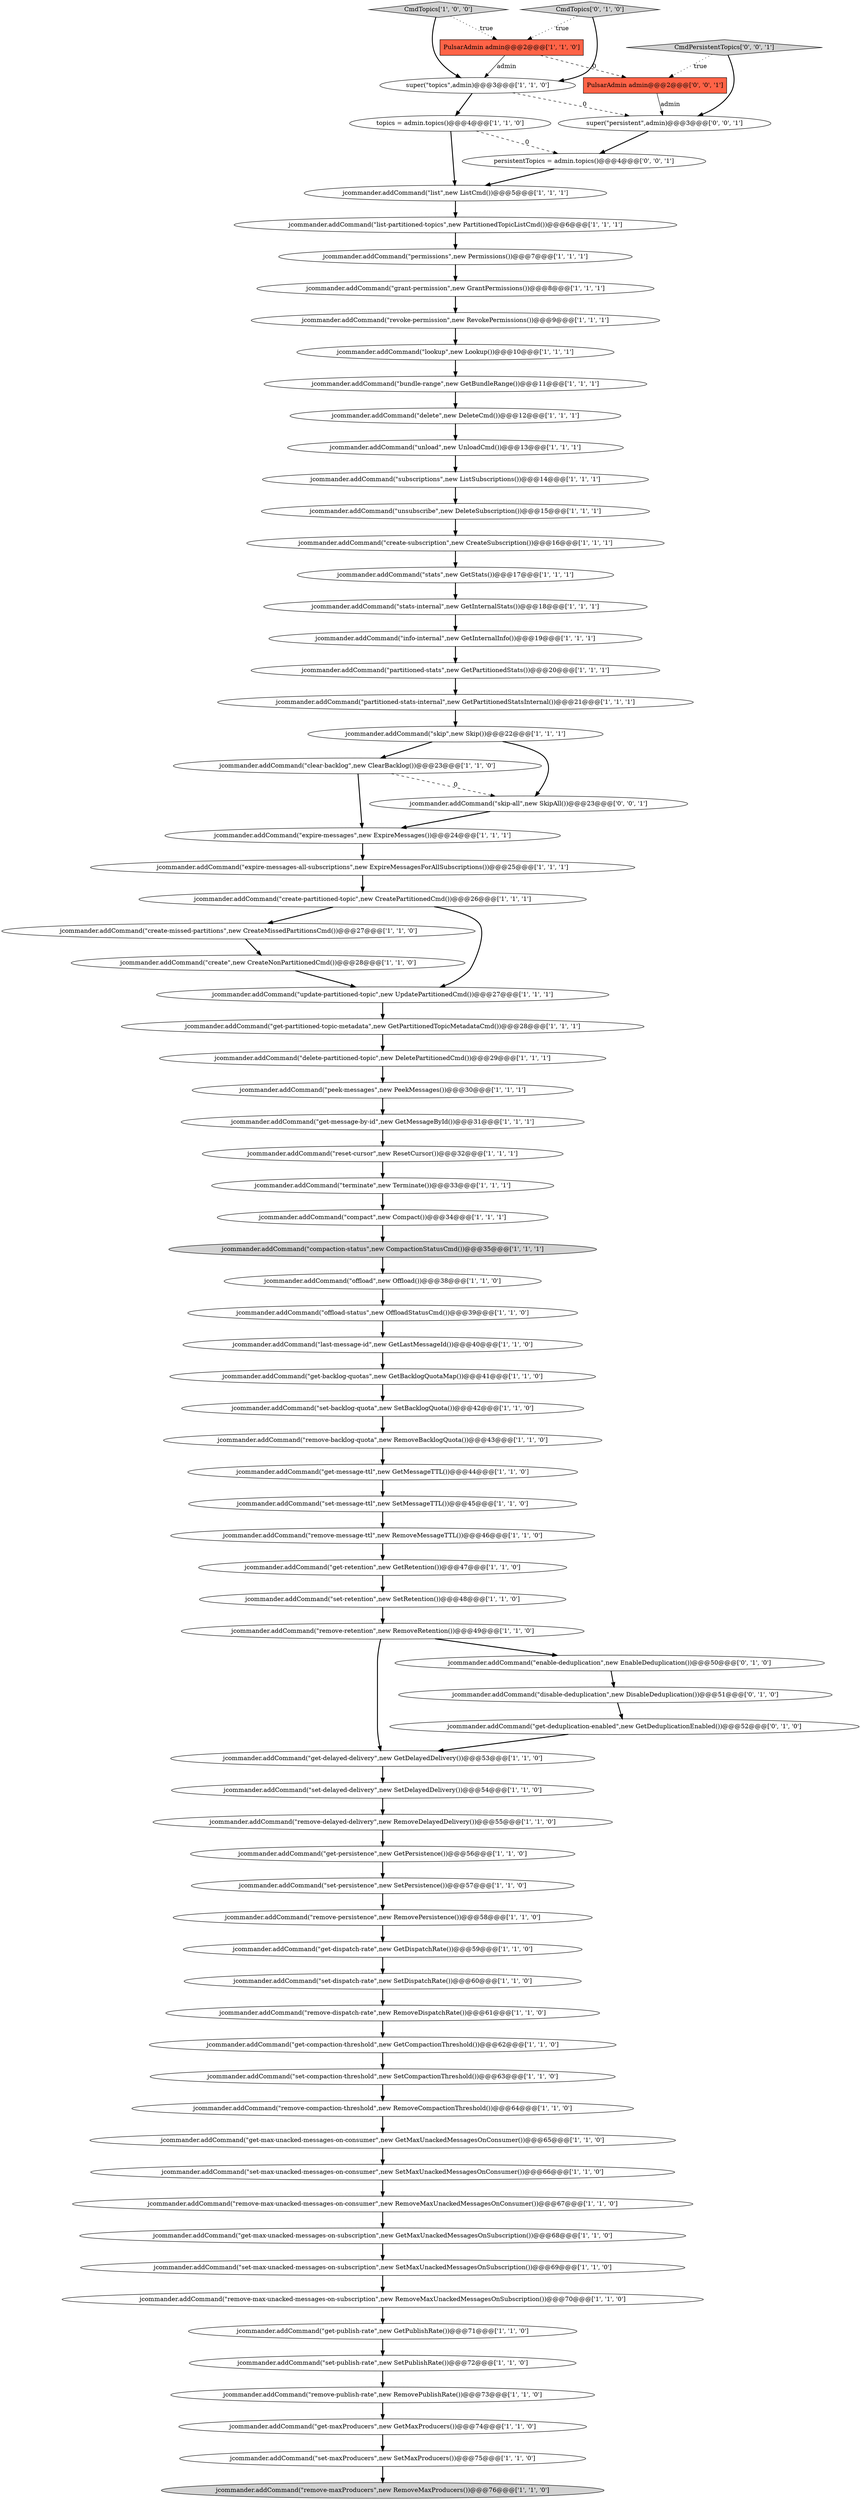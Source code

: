 digraph {
27 [style = filled, label = "jcommander.addCommand(\"info-internal\",new GetInternalInfo())@@@19@@@['1', '1', '1']", fillcolor = white, shape = ellipse image = "AAA0AAABBB1BBB"];
5 [style = filled, label = "jcommander.addCommand(\"create\",new CreateNonPartitionedCmd())@@@28@@@['1', '1', '0']", fillcolor = white, shape = ellipse image = "AAA0AAABBB1BBB"];
45 [style = filled, label = "jcommander.addCommand(\"partitioned-stats\",new GetPartitionedStats())@@@20@@@['1', '1', '1']", fillcolor = white, shape = ellipse image = "AAA0AAABBB1BBB"];
40 [style = filled, label = "jcommander.addCommand(\"update-partitioned-topic\",new UpdatePartitionedCmd())@@@27@@@['1', '1', '1']", fillcolor = white, shape = ellipse image = "AAA0AAABBB1BBB"];
79 [style = filled, label = "PulsarAdmin admin@@@2@@@['0', '0', '1']", fillcolor = tomato, shape = box image = "AAA0AAABBB3BBB"];
54 [style = filled, label = "jcommander.addCommand(\"get-partitioned-topic-metadata\",new GetPartitionedTopicMetadataCmd())@@@28@@@['1', '1', '1']", fillcolor = white, shape = ellipse image = "AAA0AAABBB1BBB"];
21 [style = filled, label = "jcommander.addCommand(\"subscriptions\",new ListSubscriptions())@@@14@@@['1', '1', '1']", fillcolor = white, shape = ellipse image = "AAA0AAABBB1BBB"];
35 [style = filled, label = "jcommander.addCommand(\"remove-retention\",new RemoveRetention())@@@49@@@['1', '1', '0']", fillcolor = white, shape = ellipse image = "AAA0AAABBB1BBB"];
78 [style = filled, label = "persistentTopics = admin.topics()@@@4@@@['0', '0', '1']", fillcolor = white, shape = ellipse image = "AAA0AAABBB3BBB"];
15 [style = filled, label = "jcommander.addCommand(\"set-backlog-quota\",new SetBacklogQuota())@@@42@@@['1', '1', '0']", fillcolor = white, shape = ellipse image = "AAA0AAABBB1BBB"];
65 [style = filled, label = "topics = admin.topics()@@@4@@@['1', '1', '0']", fillcolor = white, shape = ellipse image = "AAA0AAABBB1BBB"];
24 [style = filled, label = "jcommander.addCommand(\"set-compaction-threshold\",new SetCompactionThreshold())@@@63@@@['1', '1', '0']", fillcolor = white, shape = ellipse image = "AAA0AAABBB1BBB"];
33 [style = filled, label = "jcommander.addCommand(\"get-persistence\",new GetPersistence())@@@56@@@['1', '1', '0']", fillcolor = white, shape = ellipse image = "AAA0AAABBB1BBB"];
67 [style = filled, label = "jcommander.addCommand(\"set-dispatch-rate\",new SetDispatchRate())@@@60@@@['1', '1', '0']", fillcolor = white, shape = ellipse image = "AAA0AAABBB1BBB"];
28 [style = filled, label = "jcommander.addCommand(\"clear-backlog\",new ClearBacklog())@@@23@@@['1', '1', '0']", fillcolor = white, shape = ellipse image = "AAA0AAABBB1BBB"];
51 [style = filled, label = "jcommander.addCommand(\"get-retention\",new GetRetention())@@@47@@@['1', '1', '0']", fillcolor = white, shape = ellipse image = "AAA0AAABBB1BBB"];
58 [style = filled, label = "jcommander.addCommand(\"remove-compaction-threshold\",new RemoveCompactionThreshold())@@@64@@@['1', '1', '0']", fillcolor = white, shape = ellipse image = "AAA0AAABBB1BBB"];
25 [style = filled, label = "jcommander.addCommand(\"set-maxProducers\",new SetMaxProducers())@@@75@@@['1', '1', '0']", fillcolor = white, shape = ellipse image = "AAA0AAABBB1BBB"];
56 [style = filled, label = "jcommander.addCommand(\"get-publish-rate\",new GetPublishRate())@@@71@@@['1', '1', '0']", fillcolor = white, shape = ellipse image = "AAA0AAABBB1BBB"];
10 [style = filled, label = "jcommander.addCommand(\"set-message-ttl\",new SetMessageTTL())@@@45@@@['1', '1', '0']", fillcolor = white, shape = ellipse image = "AAA0AAABBB1BBB"];
75 [style = filled, label = "jcommander.addCommand(\"get-deduplication-enabled\",new GetDeduplicationEnabled())@@@52@@@['0', '1', '0']", fillcolor = white, shape = ellipse image = "AAA1AAABBB2BBB"];
80 [style = filled, label = "super(\"persistent\",admin)@@@3@@@['0', '0', '1']", fillcolor = white, shape = ellipse image = "AAA0AAABBB3BBB"];
22 [style = filled, label = "jcommander.addCommand(\"remove-dispatch-rate\",new RemoveDispatchRate())@@@61@@@['1', '1', '0']", fillcolor = white, shape = ellipse image = "AAA0AAABBB1BBB"];
49 [style = filled, label = "jcommander.addCommand(\"permissions\",new Permissions())@@@7@@@['1', '1', '1']", fillcolor = white, shape = ellipse image = "AAA0AAABBB1BBB"];
44 [style = filled, label = "jcommander.addCommand(\"remove-persistence\",new RemovePersistence())@@@58@@@['1', '1', '0']", fillcolor = white, shape = ellipse image = "AAA0AAABBB1BBB"];
52 [style = filled, label = "jcommander.addCommand(\"set-max-unacked-messages-on-subscription\",new SetMaxUnackedMessagesOnSubscription())@@@69@@@['1', '1', '0']", fillcolor = white, shape = ellipse image = "AAA0AAABBB1BBB"];
47 [style = filled, label = "jcommander.addCommand(\"bundle-range\",new GetBundleRange())@@@11@@@['1', '1', '1']", fillcolor = white, shape = ellipse image = "AAA0AAABBB1BBB"];
77 [style = filled, label = "jcommander.addCommand(\"skip-all\",new SkipAll())@@@23@@@['0', '0', '1']", fillcolor = white, shape = ellipse image = "AAA0AAABBB3BBB"];
53 [style = filled, label = "jcommander.addCommand(\"get-message-by-id\",new GetMessageById())@@@31@@@['1', '1', '1']", fillcolor = white, shape = ellipse image = "AAA0AAABBB1BBB"];
30 [style = filled, label = "jcommander.addCommand(\"create-subscription\",new CreateSubscription())@@@16@@@['1', '1', '1']", fillcolor = white, shape = ellipse image = "AAA0AAABBB1BBB"];
13 [style = filled, label = "jcommander.addCommand(\"get-max-unacked-messages-on-subscription\",new GetMaxUnackedMessagesOnSubscription())@@@68@@@['1', '1', '0']", fillcolor = white, shape = ellipse image = "AAA0AAABBB1BBB"];
8 [style = filled, label = "jcommander.addCommand(\"expire-messages-all-subscriptions\",new ExpireMessagesForAllSubscriptions())@@@25@@@['1', '1', '1']", fillcolor = white, shape = ellipse image = "AAA0AAABBB1BBB"];
20 [style = filled, label = "jcommander.addCommand(\"set-retention\",new SetRetention())@@@48@@@['1', '1', '0']", fillcolor = white, shape = ellipse image = "AAA0AAABBB1BBB"];
17 [style = filled, label = "CmdTopics['1', '0', '0']", fillcolor = lightgray, shape = diamond image = "AAA0AAABBB1BBB"];
50 [style = filled, label = "jcommander.addCommand(\"compaction-status\",new CompactionStatusCmd())@@@35@@@['1', '1', '1']", fillcolor = lightgray, shape = ellipse image = "AAA0AAABBB1BBB"];
64 [style = filled, label = "jcommander.addCommand(\"remove-publish-rate\",new RemovePublishRate())@@@73@@@['1', '1', '0']", fillcolor = white, shape = ellipse image = "AAA0AAABBB1BBB"];
11 [style = filled, label = "jcommander.addCommand(\"remove-max-unacked-messages-on-subscription\",new RemoveMaxUnackedMessagesOnSubscription())@@@70@@@['1', '1', '0']", fillcolor = white, shape = ellipse image = "AAA0AAABBB1BBB"];
57 [style = filled, label = "jcommander.addCommand(\"delete-partitioned-topic\",new DeletePartitionedCmd())@@@29@@@['1', '1', '1']", fillcolor = white, shape = ellipse image = "AAA0AAABBB1BBB"];
41 [style = filled, label = "jcommander.addCommand(\"compact\",new Compact())@@@34@@@['1', '1', '1']", fillcolor = white, shape = ellipse image = "AAA0AAABBB1BBB"];
68 [style = filled, label = "PulsarAdmin admin@@@2@@@['1', '1', '0']", fillcolor = tomato, shape = box image = "AAA0AAABBB1BBB"];
61 [style = filled, label = "jcommander.addCommand(\"list\",new ListCmd())@@@5@@@['1', '1', '1']", fillcolor = white, shape = ellipse image = "AAA0AAABBB1BBB"];
72 [style = filled, label = "jcommander.addCommand(\"set-max-unacked-messages-on-consumer\",new SetMaxUnackedMessagesOnConsumer())@@@66@@@['1', '1', '0']", fillcolor = white, shape = ellipse image = "AAA0AAABBB1BBB"];
29 [style = filled, label = "jcommander.addCommand(\"offload\",new Offload())@@@38@@@['1', '1', '0']", fillcolor = white, shape = ellipse image = "AAA0AAABBB1BBB"];
46 [style = filled, label = "jcommander.addCommand(\"create-partitioned-topic\",new CreatePartitionedCmd())@@@26@@@['1', '1', '1']", fillcolor = white, shape = ellipse image = "AAA0AAABBB1BBB"];
81 [style = filled, label = "CmdPersistentTopics['0', '0', '1']", fillcolor = lightgray, shape = diamond image = "AAA0AAABBB3BBB"];
70 [style = filled, label = "jcommander.addCommand(\"get-maxProducers\",new GetMaxProducers())@@@74@@@['1', '1', '0']", fillcolor = white, shape = ellipse image = "AAA0AAABBB1BBB"];
16 [style = filled, label = "jcommander.addCommand(\"get-compaction-threshold\",new GetCompactionThreshold())@@@62@@@['1', '1', '0']", fillcolor = white, shape = ellipse image = "AAA0AAABBB1BBB"];
66 [style = filled, label = "jcommander.addCommand(\"stats\",new GetStats())@@@17@@@['1', '1', '1']", fillcolor = white, shape = ellipse image = "AAA0AAABBB1BBB"];
19 [style = filled, label = "jcommander.addCommand(\"unsubscribe\",new DeleteSubscription())@@@15@@@['1', '1', '1']", fillcolor = white, shape = ellipse image = "AAA0AAABBB1BBB"];
2 [style = filled, label = "jcommander.addCommand(\"delete\",new DeleteCmd())@@@12@@@['1', '1', '1']", fillcolor = white, shape = ellipse image = "AAA0AAABBB1BBB"];
9 [style = filled, label = "jcommander.addCommand(\"remove-backlog-quota\",new RemoveBacklogQuota())@@@43@@@['1', '1', '0']", fillcolor = white, shape = ellipse image = "AAA0AAABBB1BBB"];
14 [style = filled, label = "super(\"topics\",admin)@@@3@@@['1', '1', '0']", fillcolor = white, shape = ellipse image = "AAA0AAABBB1BBB"];
62 [style = filled, label = "jcommander.addCommand(\"create-missed-partitions\",new CreateMissedPartitionsCmd())@@@27@@@['1', '1', '0']", fillcolor = white, shape = ellipse image = "AAA0AAABBB1BBB"];
69 [style = filled, label = "jcommander.addCommand(\"skip\",new Skip())@@@22@@@['1', '1', '1']", fillcolor = white, shape = ellipse image = "AAA0AAABBB1BBB"];
42 [style = filled, label = "jcommander.addCommand(\"set-publish-rate\",new SetPublishRate())@@@72@@@['1', '1', '0']", fillcolor = white, shape = ellipse image = "AAA0AAABBB1BBB"];
43 [style = filled, label = "jcommander.addCommand(\"set-delayed-delivery\",new SetDelayedDelivery())@@@54@@@['1', '1', '0']", fillcolor = white, shape = ellipse image = "AAA0AAABBB1BBB"];
55 [style = filled, label = "jcommander.addCommand(\"last-message-id\",new GetLastMessageId())@@@40@@@['1', '1', '0']", fillcolor = white, shape = ellipse image = "AAA0AAABBB1BBB"];
3 [style = filled, label = "jcommander.addCommand(\"set-persistence\",new SetPersistence())@@@57@@@['1', '1', '0']", fillcolor = white, shape = ellipse image = "AAA0AAABBB1BBB"];
12 [style = filled, label = "jcommander.addCommand(\"remove-max-unacked-messages-on-consumer\",new RemoveMaxUnackedMessagesOnConsumer())@@@67@@@['1', '1', '0']", fillcolor = white, shape = ellipse image = "AAA0AAABBB1BBB"];
23 [style = filled, label = "jcommander.addCommand(\"get-dispatch-rate\",new GetDispatchRate())@@@59@@@['1', '1', '0']", fillcolor = white, shape = ellipse image = "AAA0AAABBB1BBB"];
71 [style = filled, label = "jcommander.addCommand(\"stats-internal\",new GetInternalStats())@@@18@@@['1', '1', '1']", fillcolor = white, shape = ellipse image = "AAA0AAABBB1BBB"];
18 [style = filled, label = "jcommander.addCommand(\"grant-permission\",new GrantPermissions())@@@8@@@['1', '1', '1']", fillcolor = white, shape = ellipse image = "AAA0AAABBB1BBB"];
1 [style = filled, label = "jcommander.addCommand(\"get-message-ttl\",new GetMessageTTL())@@@44@@@['1', '1', '0']", fillcolor = white, shape = ellipse image = "AAA0AAABBB1BBB"];
32 [style = filled, label = "jcommander.addCommand(\"get-backlog-quotas\",new GetBacklogQuotaMap())@@@41@@@['1', '1', '0']", fillcolor = white, shape = ellipse image = "AAA0AAABBB1BBB"];
39 [style = filled, label = "jcommander.addCommand(\"peek-messages\",new PeekMessages())@@@30@@@['1', '1', '1']", fillcolor = white, shape = ellipse image = "AAA0AAABBB1BBB"];
0 [style = filled, label = "jcommander.addCommand(\"reset-cursor\",new ResetCursor())@@@32@@@['1', '1', '1']", fillcolor = white, shape = ellipse image = "AAA0AAABBB1BBB"];
34 [style = filled, label = "jcommander.addCommand(\"revoke-permission\",new RevokePermissions())@@@9@@@['1', '1', '1']", fillcolor = white, shape = ellipse image = "AAA0AAABBB1BBB"];
60 [style = filled, label = "jcommander.addCommand(\"get-delayed-delivery\",new GetDelayedDelivery())@@@53@@@['1', '1', '0']", fillcolor = white, shape = ellipse image = "AAA0AAABBB1BBB"];
4 [style = filled, label = "jcommander.addCommand(\"lookup\",new Lookup())@@@10@@@['1', '1', '1']", fillcolor = white, shape = ellipse image = "AAA0AAABBB1BBB"];
26 [style = filled, label = "jcommander.addCommand(\"unload\",new UnloadCmd())@@@13@@@['1', '1', '1']", fillcolor = white, shape = ellipse image = "AAA0AAABBB1BBB"];
73 [style = filled, label = "CmdTopics['0', '1', '0']", fillcolor = lightgray, shape = diamond image = "AAA0AAABBB2BBB"];
74 [style = filled, label = "jcommander.addCommand(\"enable-deduplication\",new EnableDeduplication())@@@50@@@['0', '1', '0']", fillcolor = white, shape = ellipse image = "AAA1AAABBB2BBB"];
37 [style = filled, label = "jcommander.addCommand(\"list-partitioned-topics\",new PartitionedTopicListCmd())@@@6@@@['1', '1', '1']", fillcolor = white, shape = ellipse image = "AAA0AAABBB1BBB"];
76 [style = filled, label = "jcommander.addCommand(\"disable-deduplication\",new DisableDeduplication())@@@51@@@['0', '1', '0']", fillcolor = white, shape = ellipse image = "AAA1AAABBB2BBB"];
7 [style = filled, label = "jcommander.addCommand(\"partitioned-stats-internal\",new GetPartitionedStatsInternal())@@@21@@@['1', '1', '1']", fillcolor = white, shape = ellipse image = "AAA0AAABBB1BBB"];
36 [style = filled, label = "jcommander.addCommand(\"offload-status\",new OffloadStatusCmd())@@@39@@@['1', '1', '0']", fillcolor = white, shape = ellipse image = "AAA0AAABBB1BBB"];
38 [style = filled, label = "jcommander.addCommand(\"remove-message-ttl\",new RemoveMessageTTL())@@@46@@@['1', '1', '0']", fillcolor = white, shape = ellipse image = "AAA0AAABBB1BBB"];
48 [style = filled, label = "jcommander.addCommand(\"expire-messages\",new ExpireMessages())@@@24@@@['1', '1', '1']", fillcolor = white, shape = ellipse image = "AAA0AAABBB1BBB"];
6 [style = filled, label = "jcommander.addCommand(\"get-max-unacked-messages-on-consumer\",new GetMaxUnackedMessagesOnConsumer())@@@65@@@['1', '1', '0']", fillcolor = white, shape = ellipse image = "AAA0AAABBB1BBB"];
59 [style = filled, label = "jcommander.addCommand(\"remove-maxProducers\",new RemoveMaxProducers())@@@76@@@['1', '1', '0']", fillcolor = lightgray, shape = ellipse image = "AAA0AAABBB1BBB"];
63 [style = filled, label = "jcommander.addCommand(\"terminate\",new Terminate())@@@33@@@['1', '1', '1']", fillcolor = white, shape = ellipse image = "AAA0AAABBB1BBB"];
31 [style = filled, label = "jcommander.addCommand(\"remove-delayed-delivery\",new RemoveDelayedDelivery())@@@55@@@['1', '1', '0']", fillcolor = white, shape = ellipse image = "AAA0AAABBB1BBB"];
11->56 [style = bold, label=""];
35->74 [style = bold, label=""];
44->23 [style = bold, label=""];
72->12 [style = bold, label=""];
48->8 [style = bold, label=""];
17->14 [style = bold, label=""];
30->66 [style = bold, label=""];
71->27 [style = bold, label=""];
75->60 [style = bold, label=""];
68->14 [style = solid, label="admin"];
46->40 [style = bold, label=""];
57->39 [style = bold, label=""];
56->42 [style = bold, label=""];
34->4 [style = bold, label=""];
73->14 [style = bold, label=""];
69->28 [style = bold, label=""];
10->38 [style = bold, label=""];
31->33 [style = bold, label=""];
70->25 [style = bold, label=""];
62->5 [style = bold, label=""];
77->48 [style = bold, label=""];
28->48 [style = bold, label=""];
42->64 [style = bold, label=""];
26->21 [style = bold, label=""];
2->26 [style = bold, label=""];
15->9 [style = bold, label=""];
1->10 [style = bold, label=""];
24->58 [style = bold, label=""];
55->32 [style = bold, label=""];
79->80 [style = solid, label="admin"];
12->13 [style = bold, label=""];
28->77 [style = dashed, label="0"];
54->57 [style = bold, label=""];
78->61 [style = bold, label=""];
81->80 [style = bold, label=""];
60->43 [style = bold, label=""];
66->71 [style = bold, label=""];
20->35 [style = bold, label=""];
6->72 [style = bold, label=""];
69->77 [style = bold, label=""];
58->6 [style = bold, label=""];
61->37 [style = bold, label=""];
27->45 [style = bold, label=""];
68->79 [style = dashed, label="0"];
38->51 [style = bold, label=""];
65->61 [style = bold, label=""];
65->78 [style = dashed, label="0"];
8->46 [style = bold, label=""];
76->75 [style = bold, label=""];
13->52 [style = bold, label=""];
4->47 [style = bold, label=""];
7->69 [style = bold, label=""];
22->16 [style = bold, label=""];
74->76 [style = bold, label=""];
53->0 [style = bold, label=""];
29->36 [style = bold, label=""];
81->79 [style = dotted, label="true"];
50->29 [style = bold, label=""];
21->19 [style = bold, label=""];
23->67 [style = bold, label=""];
18->34 [style = bold, label=""];
80->78 [style = bold, label=""];
37->49 [style = bold, label=""];
51->20 [style = bold, label=""];
5->40 [style = bold, label=""];
40->54 [style = bold, label=""];
52->11 [style = bold, label=""];
16->24 [style = bold, label=""];
43->31 [style = bold, label=""];
19->30 [style = bold, label=""];
25->59 [style = bold, label=""];
36->55 [style = bold, label=""];
64->70 [style = bold, label=""];
41->50 [style = bold, label=""];
46->62 [style = bold, label=""];
49->18 [style = bold, label=""];
67->22 [style = bold, label=""];
47->2 [style = bold, label=""];
33->3 [style = bold, label=""];
39->53 [style = bold, label=""];
45->7 [style = bold, label=""];
35->60 [style = bold, label=""];
0->63 [style = bold, label=""];
14->80 [style = dashed, label="0"];
17->68 [style = dotted, label="true"];
73->68 [style = dotted, label="true"];
9->1 [style = bold, label=""];
32->15 [style = bold, label=""];
63->41 [style = bold, label=""];
3->44 [style = bold, label=""];
14->65 [style = bold, label=""];
}
